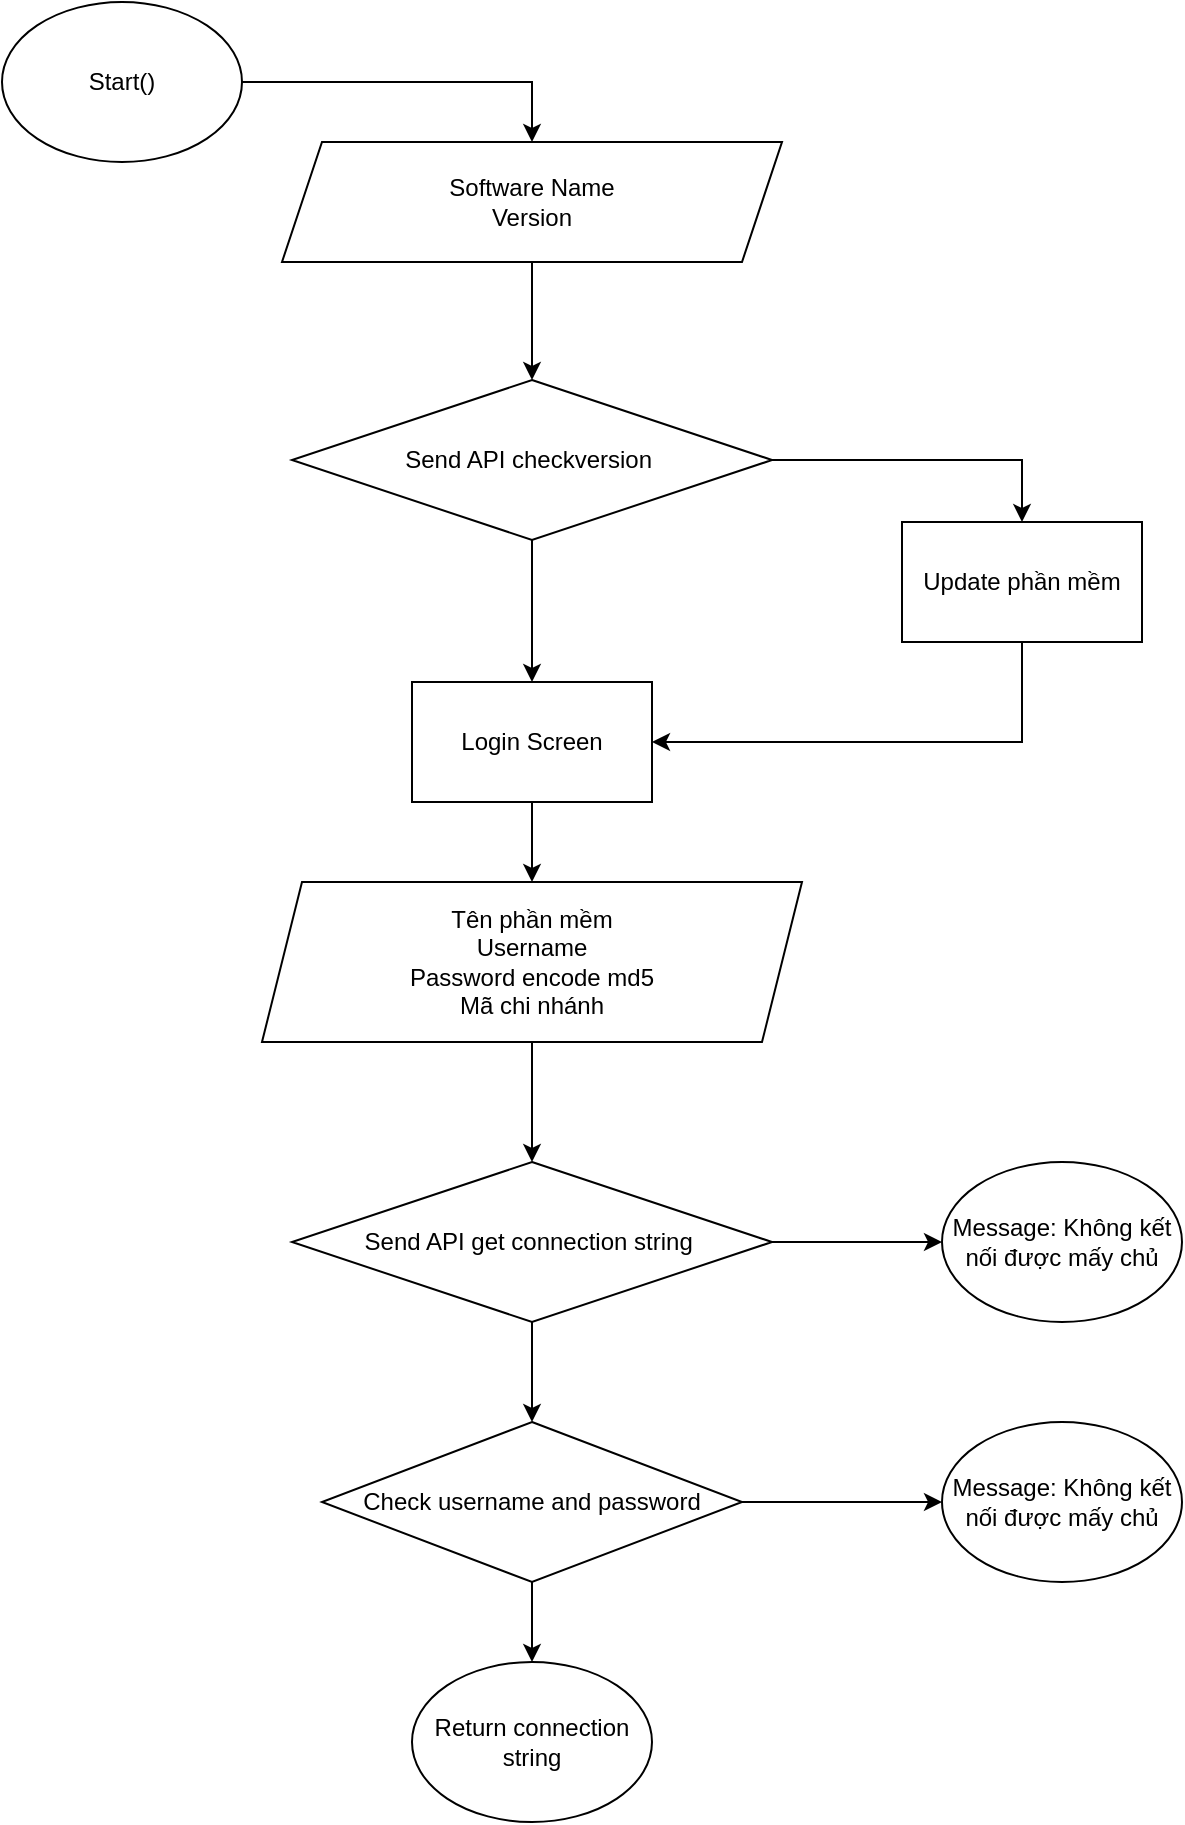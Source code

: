 <mxfile version="23.0.1" type="github">
  <diagram name="Page-1" id="iasTf-FQ_z726pqucfxH">
    <mxGraphModel dx="1386" dy="759" grid="1" gridSize="10" guides="1" tooltips="1" connect="1" arrows="1" fold="1" page="1" pageScale="1" pageWidth="850" pageHeight="1100" math="0" shadow="0">
      <root>
        <mxCell id="0" />
        <mxCell id="1" parent="0" />
        <mxCell id="MhuSLPjLl23GTyByCLrE-5" style="edgeStyle=orthogonalEdgeStyle;rounded=0;orthogonalLoop=1;jettySize=auto;html=1;exitX=1;exitY=0.5;exitDx=0;exitDy=0;entryX=0.5;entryY=0;entryDx=0;entryDy=0;" edge="1" parent="1" source="4a4vVipx_COOQ10llQWD-2" target="MhuSLPjLl23GTyByCLrE-4">
          <mxGeometry relative="1" as="geometry" />
        </mxCell>
        <mxCell id="4a4vVipx_COOQ10llQWD-2" value="Start()" style="ellipse;whiteSpace=wrap;html=1;" parent="1" vertex="1">
          <mxGeometry x="130" y="40" width="120" height="80" as="geometry" />
        </mxCell>
        <mxCell id="MhuSLPjLl23GTyByCLrE-11" style="edgeStyle=orthogonalEdgeStyle;rounded=0;orthogonalLoop=1;jettySize=auto;html=1;exitX=1;exitY=0.5;exitDx=0;exitDy=0;entryX=0.5;entryY=0;entryDx=0;entryDy=0;" edge="1" parent="1" source="MhuSLPjLl23GTyByCLrE-1" target="MhuSLPjLl23GTyByCLrE-10">
          <mxGeometry relative="1" as="geometry" />
        </mxCell>
        <mxCell id="MhuSLPjLl23GTyByCLrE-14" style="edgeStyle=orthogonalEdgeStyle;rounded=0;orthogonalLoop=1;jettySize=auto;html=1;exitX=0.5;exitY=1;exitDx=0;exitDy=0;entryX=0.5;entryY=0;entryDx=0;entryDy=0;" edge="1" parent="1" source="MhuSLPjLl23GTyByCLrE-1" target="MhuSLPjLl23GTyByCLrE-8">
          <mxGeometry relative="1" as="geometry" />
        </mxCell>
        <mxCell id="MhuSLPjLl23GTyByCLrE-1" value="Send API checkversion&amp;nbsp;" style="rhombus;whiteSpace=wrap;html=1;" vertex="1" parent="1">
          <mxGeometry x="275" y="229" width="240" height="80" as="geometry" />
        </mxCell>
        <mxCell id="MhuSLPjLl23GTyByCLrE-6" style="edgeStyle=orthogonalEdgeStyle;rounded=0;orthogonalLoop=1;jettySize=auto;html=1;exitX=0.5;exitY=1;exitDx=0;exitDy=0;entryX=0.5;entryY=0;entryDx=0;entryDy=0;" edge="1" parent="1" source="MhuSLPjLl23GTyByCLrE-4" target="MhuSLPjLl23GTyByCLrE-1">
          <mxGeometry relative="1" as="geometry" />
        </mxCell>
        <mxCell id="MhuSLPjLl23GTyByCLrE-4" value="Software Name&lt;br&gt;Version" style="shape=parallelogram;perimeter=parallelogramPerimeter;whiteSpace=wrap;html=1;fixedSize=1;" vertex="1" parent="1">
          <mxGeometry x="270" y="110" width="250" height="60" as="geometry" />
        </mxCell>
        <mxCell id="MhuSLPjLl23GTyByCLrE-12" style="edgeStyle=orthogonalEdgeStyle;rounded=0;orthogonalLoop=1;jettySize=auto;html=1;exitX=0.5;exitY=1;exitDx=0;exitDy=0;entryX=1;entryY=0.5;entryDx=0;entryDy=0;" edge="1" parent="1" source="MhuSLPjLl23GTyByCLrE-10" target="MhuSLPjLl23GTyByCLrE-8">
          <mxGeometry relative="1" as="geometry" />
        </mxCell>
        <mxCell id="MhuSLPjLl23GTyByCLrE-10" value="Update phần mềm" style="rounded=0;whiteSpace=wrap;html=1;" vertex="1" parent="1">
          <mxGeometry x="580" y="300" width="120" height="60" as="geometry" />
        </mxCell>
        <mxCell id="MhuSLPjLl23GTyByCLrE-16" style="edgeStyle=orthogonalEdgeStyle;rounded=0;orthogonalLoop=1;jettySize=auto;html=1;exitX=0.5;exitY=1;exitDx=0;exitDy=0;entryX=0.5;entryY=0;entryDx=0;entryDy=0;" edge="1" parent="1" source="MhuSLPjLl23GTyByCLrE-8" target="MhuSLPjLl23GTyByCLrE-15">
          <mxGeometry relative="1" as="geometry" />
        </mxCell>
        <mxCell id="MhuSLPjLl23GTyByCLrE-8" value="Login Screen" style="rounded=0;whiteSpace=wrap;html=1;" vertex="1" parent="1">
          <mxGeometry x="335" y="380" width="120" height="60" as="geometry" />
        </mxCell>
        <mxCell id="MhuSLPjLl23GTyByCLrE-18" style="edgeStyle=orthogonalEdgeStyle;rounded=0;orthogonalLoop=1;jettySize=auto;html=1;exitX=0.5;exitY=1;exitDx=0;exitDy=0;entryX=0.5;entryY=0;entryDx=0;entryDy=0;" edge="1" parent="1" source="MhuSLPjLl23GTyByCLrE-15" target="MhuSLPjLl23GTyByCLrE-17">
          <mxGeometry relative="1" as="geometry" />
        </mxCell>
        <mxCell id="MhuSLPjLl23GTyByCLrE-15" value="Tên phần mềm&lt;br&gt;Username&lt;br&gt;Password encode md5&lt;br&gt;Mã chi nhánh" style="shape=parallelogram;perimeter=parallelogramPerimeter;whiteSpace=wrap;html=1;fixedSize=1;" vertex="1" parent="1">
          <mxGeometry x="260" y="480" width="270" height="80" as="geometry" />
        </mxCell>
        <mxCell id="MhuSLPjLl23GTyByCLrE-20" style="edgeStyle=orthogonalEdgeStyle;rounded=0;orthogonalLoop=1;jettySize=auto;html=1;exitX=1;exitY=0.5;exitDx=0;exitDy=0;entryX=0;entryY=0.5;entryDx=0;entryDy=0;" edge="1" parent="1" source="MhuSLPjLl23GTyByCLrE-17" target="MhuSLPjLl23GTyByCLrE-19">
          <mxGeometry relative="1" as="geometry" />
        </mxCell>
        <mxCell id="MhuSLPjLl23GTyByCLrE-23" style="edgeStyle=orthogonalEdgeStyle;rounded=0;orthogonalLoop=1;jettySize=auto;html=1;exitX=0.5;exitY=1;exitDx=0;exitDy=0;entryX=0.5;entryY=0;entryDx=0;entryDy=0;" edge="1" parent="1" source="MhuSLPjLl23GTyByCLrE-17" target="MhuSLPjLl23GTyByCLrE-22">
          <mxGeometry relative="1" as="geometry" />
        </mxCell>
        <mxCell id="MhuSLPjLl23GTyByCLrE-17" value="Send API get connection string&amp;nbsp;" style="rhombus;whiteSpace=wrap;html=1;" vertex="1" parent="1">
          <mxGeometry x="275" y="620" width="240" height="80" as="geometry" />
        </mxCell>
        <mxCell id="MhuSLPjLl23GTyByCLrE-19" value="Message: Không kết nối được mấy chủ" style="ellipse;whiteSpace=wrap;html=1;" vertex="1" parent="1">
          <mxGeometry x="600" y="620" width="120" height="80" as="geometry" />
        </mxCell>
        <mxCell id="MhuSLPjLl23GTyByCLrE-25" style="edgeStyle=orthogonalEdgeStyle;rounded=0;orthogonalLoop=1;jettySize=auto;html=1;exitX=1;exitY=0.5;exitDx=0;exitDy=0;entryX=0;entryY=0.5;entryDx=0;entryDy=0;" edge="1" parent="1" source="MhuSLPjLl23GTyByCLrE-22" target="MhuSLPjLl23GTyByCLrE-24">
          <mxGeometry relative="1" as="geometry" />
        </mxCell>
        <mxCell id="MhuSLPjLl23GTyByCLrE-27" style="edgeStyle=orthogonalEdgeStyle;rounded=0;orthogonalLoop=1;jettySize=auto;html=1;exitX=0.5;exitY=1;exitDx=0;exitDy=0;entryX=0.5;entryY=0;entryDx=0;entryDy=0;" edge="1" parent="1" source="MhuSLPjLl23GTyByCLrE-22" target="MhuSLPjLl23GTyByCLrE-26">
          <mxGeometry relative="1" as="geometry" />
        </mxCell>
        <mxCell id="MhuSLPjLl23GTyByCLrE-22" value="Check username and password" style="rhombus;whiteSpace=wrap;html=1;" vertex="1" parent="1">
          <mxGeometry x="290" y="750" width="210" height="80" as="geometry" />
        </mxCell>
        <mxCell id="MhuSLPjLl23GTyByCLrE-24" value="Message: Không kết nối được mấy chủ" style="ellipse;whiteSpace=wrap;html=1;" vertex="1" parent="1">
          <mxGeometry x="600" y="750" width="120" height="80" as="geometry" />
        </mxCell>
        <mxCell id="MhuSLPjLl23GTyByCLrE-26" value="Return connection string" style="ellipse;whiteSpace=wrap;html=1;" vertex="1" parent="1">
          <mxGeometry x="335" y="870" width="120" height="80" as="geometry" />
        </mxCell>
      </root>
    </mxGraphModel>
  </diagram>
</mxfile>
